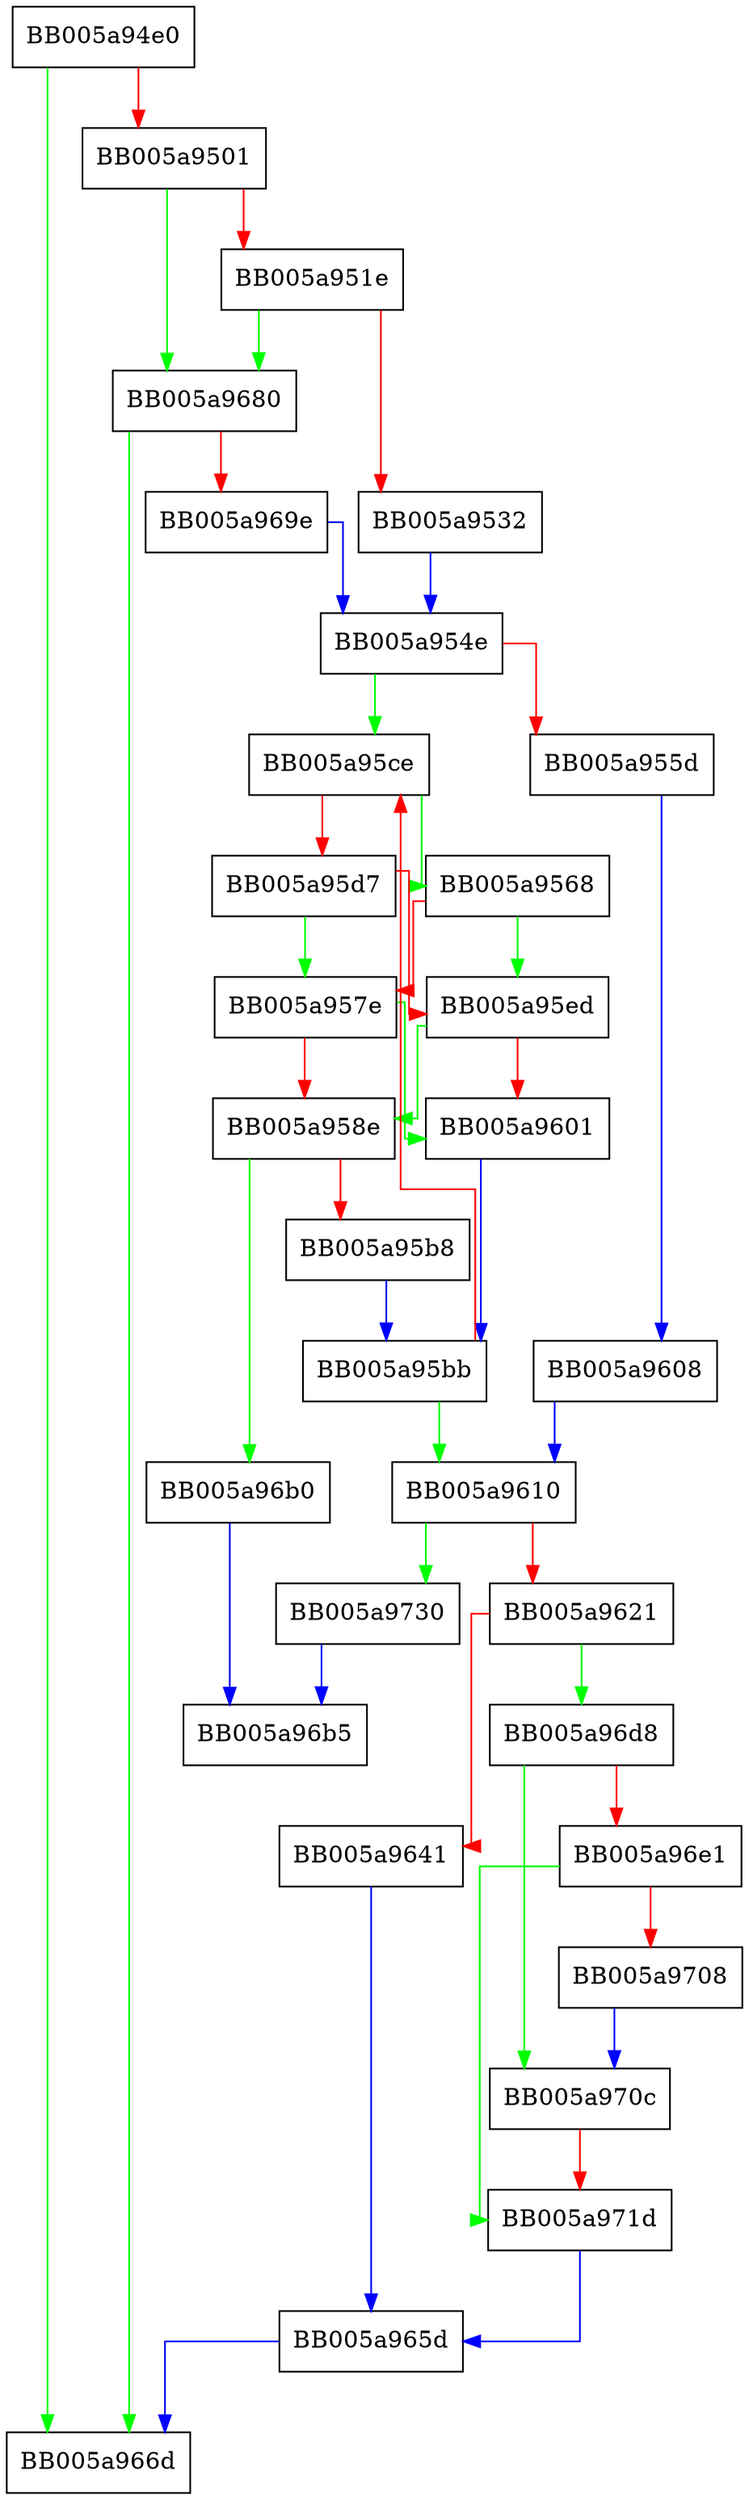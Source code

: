digraph ERR_add_error_vdata {
  node [shape="box"];
  graph [splines=ortho];
  BB005a94e0 -> BB005a966d [color="green"];
  BB005a94e0 -> BB005a9501 [color="red"];
  BB005a9501 -> BB005a9680 [color="green"];
  BB005a9501 -> BB005a951e [color="red"];
  BB005a951e -> BB005a9680 [color="green"];
  BB005a951e -> BB005a9532 [color="red"];
  BB005a9532 -> BB005a954e [color="blue"];
  BB005a954e -> BB005a95ce [color="green"];
  BB005a954e -> BB005a955d [color="red"];
  BB005a955d -> BB005a9608 [color="blue"];
  BB005a9568 -> BB005a95ed [color="green"];
  BB005a9568 -> BB005a957e [color="red"];
  BB005a957e -> BB005a9601 [color="green"];
  BB005a957e -> BB005a958e [color="red"];
  BB005a958e -> BB005a96b0 [color="green"];
  BB005a958e -> BB005a95b8 [color="red"];
  BB005a95b8 -> BB005a95bb [color="blue"];
  BB005a95bb -> BB005a9610 [color="green"];
  BB005a95bb -> BB005a95ce [color="red"];
  BB005a95ce -> BB005a9568 [color="green"];
  BB005a95ce -> BB005a95d7 [color="red"];
  BB005a95d7 -> BB005a957e [color="green"];
  BB005a95d7 -> BB005a95ed [color="red"];
  BB005a95ed -> BB005a958e [color="green"];
  BB005a95ed -> BB005a9601 [color="red"];
  BB005a9601 -> BB005a95bb [color="blue"];
  BB005a9608 -> BB005a9610 [color="blue"];
  BB005a9610 -> BB005a9730 [color="green"];
  BB005a9610 -> BB005a9621 [color="red"];
  BB005a9621 -> BB005a96d8 [color="green"];
  BB005a9621 -> BB005a9641 [color="red"];
  BB005a9641 -> BB005a965d [color="blue"];
  BB005a965d -> BB005a966d [color="blue"];
  BB005a9680 -> BB005a966d [color="green"];
  BB005a9680 -> BB005a969e [color="red"];
  BB005a969e -> BB005a954e [color="blue"];
  BB005a96b0 -> BB005a96b5 [color="blue"];
  BB005a96d8 -> BB005a970c [color="green"];
  BB005a96d8 -> BB005a96e1 [color="red"];
  BB005a96e1 -> BB005a971d [color="green"];
  BB005a96e1 -> BB005a9708 [color="red"];
  BB005a9708 -> BB005a970c [color="blue"];
  BB005a970c -> BB005a971d [color="red"];
  BB005a971d -> BB005a965d [color="blue"];
  BB005a9730 -> BB005a96b5 [color="blue"];
}